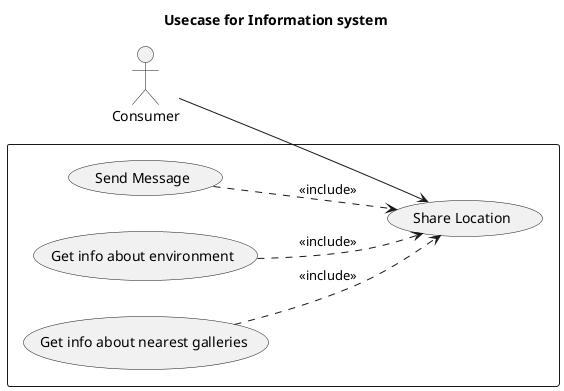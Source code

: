 @startuml
title Usecase for Information system
left to right direction
skinparam packageStyle rect

actor Consumer

rectangle {
  Consumer --> (Share Location)
  (Send Message) ..> (Share Location) : <<include>>
  (Get info about environment) ..> (Share Location) : <<include>>
  (Get info about nearest galleries) ..> (Share Location) : <<include>>
}
@enduml
